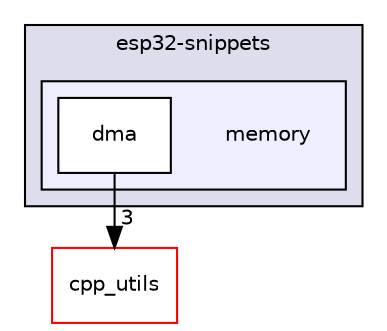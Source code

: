 digraph "esp32-snippets/memory" {
  compound=true
  node [ fontsize="10", fontname="Helvetica"];
  edge [ labelfontsize="10", labelfontname="Helvetica"];
  subgraph clusterdir_2b66d65f09a100230911d819a169d69c {
    graph [ bgcolor="#ddddee", pencolor="black", label="esp32-snippets" fontname="Helvetica", fontsize="10", URL="dir_2b66d65f09a100230911d819a169d69c.html"]
  subgraph clusterdir_bc8a566936e99392132f15e08e561c20 {
    graph [ bgcolor="#eeeeff", pencolor="black", label="" URL="dir_bc8a566936e99392132f15e08e561c20.html"];
    dir_bc8a566936e99392132f15e08e561c20 [shape=plaintext label="memory"];
    dir_15f1bc88e2be8940d1da469b0398353f [shape=box label="dma" color="black" fillcolor="white" style="filled" URL="dir_15f1bc88e2be8940d1da469b0398353f.html"];
  }
  }
  dir_e66062f3a4d2a5b6b6746a6b0f9c85ac [shape=box label="cpp_utils" fillcolor="white" style="filled" color="red" URL="dir_e66062f3a4d2a5b6b6746a6b0f9c85ac.html"];
  dir_15f1bc88e2be8940d1da469b0398353f->dir_e66062f3a4d2a5b6b6746a6b0f9c85ac [headlabel="3", labeldistance=1.5 headhref="dir_000071_000062.html"];
}
